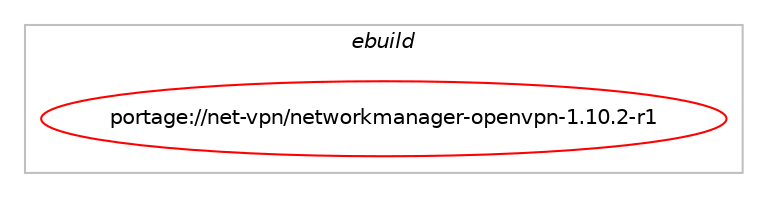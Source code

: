 digraph prolog {

# *************
# Graph options
# *************

newrank=true;
concentrate=true;
compound=true;
graph [rankdir=LR,fontname=Helvetica,fontsize=10,ranksep=1.5];#, ranksep=2.5, nodesep=0.2];
edge  [arrowhead=vee];
node  [fontname=Helvetica,fontsize=10];

# **********
# The ebuild
# **********

subgraph cluster_leftcol {
color=gray;
label=<<i>ebuild</i>>;
id [label="portage://net-vpn/networkmanager-openvpn-1.10.2-r1", color=red, width=4, href="../net-vpn/networkmanager-openvpn-1.10.2-r1.svg"];
}

# ****************
# The dependencies
# ****************

subgraph cluster_midcol {
color=gray;
label=<<i>dependencies</i>>;
subgraph cluster_compile {
fillcolor="#eeeeee";
style=filled;
label=<<i>compile</i>>;
# *** BEGIN UNKNOWN DEPENDENCY TYPE (TODO) ***
# id -> equal(use_conditional_group(positive,gtk,portage://net-vpn/networkmanager-openvpn-1.10.2-r1,[package_dependency(portage://net-vpn/networkmanager-openvpn-1.10.2-r1,install,no,app-crypt,libsecret,greaterequal,[0.18,,,0.18],[],[]),package_dependency(portage://net-vpn/networkmanager-openvpn-1.10.2-r1,install,no,net-libs,libnma,greaterequal,[1.8.0,,,1.8.0],[],[]),package_dependency(portage://net-vpn/networkmanager-openvpn-1.10.2-r1,install,no,x11-libs,gtk+,greaterequal,[3.4,,,3.4],[slot(3)],[]),package_dependency(portage://net-vpn/networkmanager-openvpn-1.10.2-r1,install,no,gui-libs,gtk,greaterequal,[4.0,,,4.0],[slot(4)],[]),package_dependency(portage://net-vpn/networkmanager-openvpn-1.10.2-r1,install,no,net-libs,libnma,greaterequal,[1.8.36,,,1.8.36],[],[])]))
# *** END UNKNOWN DEPENDENCY TYPE (TODO) ***

# *** BEGIN UNKNOWN DEPENDENCY TYPE (TODO) ***
# id -> equal(package_dependency(portage://net-vpn/networkmanager-openvpn-1.10.2-r1,install,no,dev-libs,glib,greaterequal,[2.34,,,2.34],[slot(2)],[]))
# *** END UNKNOWN DEPENDENCY TYPE (TODO) ***

# *** BEGIN UNKNOWN DEPENDENCY TYPE (TODO) ***
# id -> equal(package_dependency(portage://net-vpn/networkmanager-openvpn-1.10.2-r1,install,no,net-misc,networkmanager,greaterequal,[1.7.0,,,1.7.0],[],[]))
# *** END UNKNOWN DEPENDENCY TYPE (TODO) ***

# *** BEGIN UNKNOWN DEPENDENCY TYPE (TODO) ***
# id -> equal(package_dependency(portage://net-vpn/networkmanager-openvpn-1.10.2-r1,install,no,net-vpn,openvpn,greaterequal,[2.1,,,2.1],[],[]))
# *** END UNKNOWN DEPENDENCY TYPE (TODO) ***

}
subgraph cluster_compileandrun {
fillcolor="#eeeeee";
style=filled;
label=<<i>compile and run</i>>;
}
subgraph cluster_run {
fillcolor="#eeeeee";
style=filled;
label=<<i>run</i>>;
# *** BEGIN UNKNOWN DEPENDENCY TYPE (TODO) ***
# id -> equal(use_conditional_group(positive,gtk,portage://net-vpn/networkmanager-openvpn-1.10.2-r1,[package_dependency(portage://net-vpn/networkmanager-openvpn-1.10.2-r1,run,no,app-crypt,libsecret,greaterequal,[0.18,,,0.18],[],[]),package_dependency(portage://net-vpn/networkmanager-openvpn-1.10.2-r1,run,no,net-libs,libnma,greaterequal,[1.8.0,,,1.8.0],[],[]),package_dependency(portage://net-vpn/networkmanager-openvpn-1.10.2-r1,run,no,x11-libs,gtk+,greaterequal,[3.4,,,3.4],[slot(3)],[]),package_dependency(portage://net-vpn/networkmanager-openvpn-1.10.2-r1,run,no,gui-libs,gtk,greaterequal,[4.0,,,4.0],[slot(4)],[]),package_dependency(portage://net-vpn/networkmanager-openvpn-1.10.2-r1,run,no,net-libs,libnma,greaterequal,[1.8.36,,,1.8.36],[],[])]))
# *** END UNKNOWN DEPENDENCY TYPE (TODO) ***

# *** BEGIN UNKNOWN DEPENDENCY TYPE (TODO) ***
# id -> equal(package_dependency(portage://net-vpn/networkmanager-openvpn-1.10.2-r1,run,no,acct-group,nm-openvpn,none,[,,],[],[]))
# *** END UNKNOWN DEPENDENCY TYPE (TODO) ***

# *** BEGIN UNKNOWN DEPENDENCY TYPE (TODO) ***
# id -> equal(package_dependency(portage://net-vpn/networkmanager-openvpn-1.10.2-r1,run,no,acct-user,nm-openvpn,none,[,,],[],[]))
# *** END UNKNOWN DEPENDENCY TYPE (TODO) ***

# *** BEGIN UNKNOWN DEPENDENCY TYPE (TODO) ***
# id -> equal(package_dependency(portage://net-vpn/networkmanager-openvpn-1.10.2-r1,run,no,dev-libs,glib,greaterequal,[2.34,,,2.34],[slot(2)],[]))
# *** END UNKNOWN DEPENDENCY TYPE (TODO) ***

# *** BEGIN UNKNOWN DEPENDENCY TYPE (TODO) ***
# id -> equal(package_dependency(portage://net-vpn/networkmanager-openvpn-1.10.2-r1,run,no,net-misc,networkmanager,greaterequal,[1.7.0,,,1.7.0],[],[]))
# *** END UNKNOWN DEPENDENCY TYPE (TODO) ***

# *** BEGIN UNKNOWN DEPENDENCY TYPE (TODO) ***
# id -> equal(package_dependency(portage://net-vpn/networkmanager-openvpn-1.10.2-r1,run,no,net-vpn,openvpn,greaterequal,[2.1,,,2.1],[],[]))
# *** END UNKNOWN DEPENDENCY TYPE (TODO) ***

}
}

# **************
# The candidates
# **************

subgraph cluster_choices {
rank=same;
color=gray;
label=<<i>candidates</i>>;

}

}

